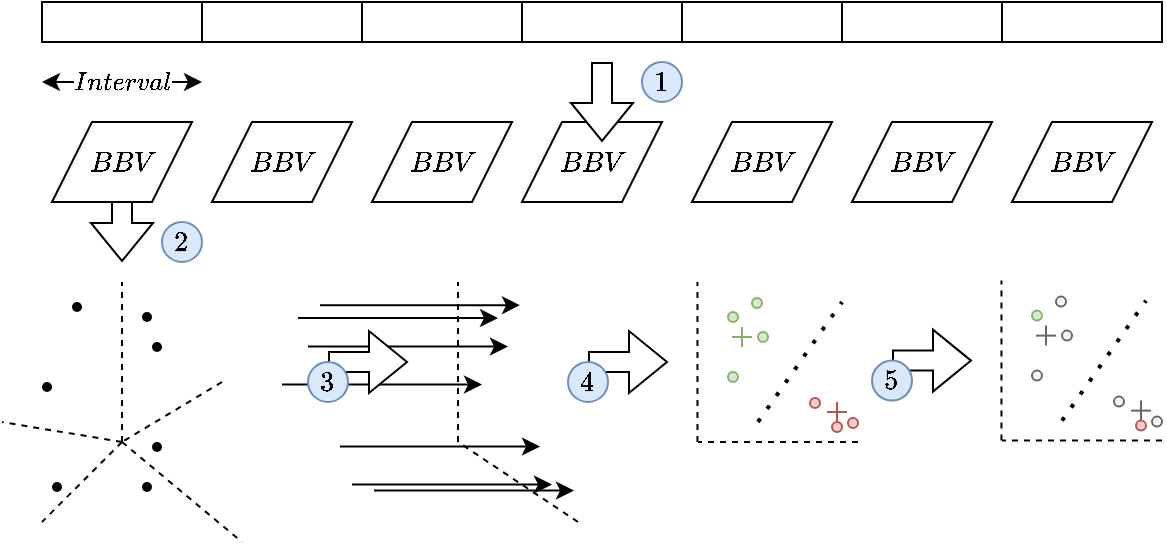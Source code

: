 <mxfile version="26.0.7">
  <diagram name="Page-1" id="cmUzDiKMSTbd_cNTvIq2">
    <mxGraphModel dx="619" dy="459" grid="1" gridSize="10" guides="1" tooltips="1" connect="1" arrows="1" fold="1" page="1" pageScale="1" pageWidth="850" pageHeight="1100" math="1" shadow="0">
      <root>
        <mxCell id="0" />
        <mxCell id="1" parent="0" />
        <mxCell id="XLCITQfvv2XQwye32638-106" value="" style="endArrow=none;html=1;rounded=0;fillColor=#f5f5f5;strokeColor=#666666;" edge="1" parent="1">
          <mxGeometry width="50" height="50" relative="1" as="geometry">
            <mxPoint x="709.5" y="269.31" as="sourcePoint" />
            <mxPoint x="709.5" y="259.31" as="targetPoint" />
          </mxGeometry>
        </mxCell>
        <mxCell id="XLCITQfvv2XQwye32638-26" value="" style="shape=flexArrow;endArrow=classic;html=1;rounded=0;fillColor=default;" edge="1" parent="1">
          <mxGeometry width="50" height="50" relative="1" as="geometry">
            <mxPoint x="200" y="150" as="sourcePoint" />
            <mxPoint x="200" y="190" as="targetPoint" />
          </mxGeometry>
        </mxCell>
        <mxCell id="XLCITQfvv2XQwye32638-27" value="$$2$$" style="ellipse;whiteSpace=wrap;html=1;aspect=fixed;fillColor=#dae8fc;strokeColor=#6c8ebf;" vertex="1" parent="1">
          <mxGeometry x="220" y="170" width="20" height="20" as="geometry" />
        </mxCell>
        <mxCell id="XLCITQfvv2XQwye32638-4" value="" style="rounded=0;whiteSpace=wrap;html=1;" vertex="1" parent="1">
          <mxGeometry x="160" y="60" width="80" height="20" as="geometry" />
        </mxCell>
        <mxCell id="XLCITQfvv2XQwye32638-8" value="" style="rounded=0;whiteSpace=wrap;html=1;" vertex="1" parent="1">
          <mxGeometry x="240" y="60" width="80" height="20" as="geometry" />
        </mxCell>
        <mxCell id="XLCITQfvv2XQwye32638-9" value="" style="rounded=0;whiteSpace=wrap;html=1;" vertex="1" parent="1">
          <mxGeometry x="320" y="60" width="80" height="20" as="geometry" />
        </mxCell>
        <mxCell id="XLCITQfvv2XQwye32638-10" value="" style="rounded=0;whiteSpace=wrap;html=1;" vertex="1" parent="1">
          <mxGeometry x="400" y="60" width="80" height="20" as="geometry" />
        </mxCell>
        <mxCell id="XLCITQfvv2XQwye32638-11" value="" style="rounded=0;whiteSpace=wrap;html=1;" vertex="1" parent="1">
          <mxGeometry x="480" y="60" width="80" height="20" as="geometry" />
        </mxCell>
        <mxCell id="XLCITQfvv2XQwye32638-12" value="" style="rounded=0;whiteSpace=wrap;html=1;" vertex="1" parent="1">
          <mxGeometry x="560" y="60" width="80" height="20" as="geometry" />
        </mxCell>
        <mxCell id="XLCITQfvv2XQwye32638-13" value="" style="rounded=0;whiteSpace=wrap;html=1;" vertex="1" parent="1">
          <mxGeometry x="640" y="60" width="80" height="20" as="geometry" />
        </mxCell>
        <mxCell id="XLCITQfvv2XQwye32638-14" value="$$Interval$$" style="endArrow=classic;startArrow=classic;html=1;rounded=0;" edge="1" parent="1">
          <mxGeometry width="50" height="50" relative="1" as="geometry">
            <mxPoint x="160" y="100" as="sourcePoint" />
            <mxPoint x="240" y="100" as="targetPoint" />
          </mxGeometry>
        </mxCell>
        <mxCell id="XLCITQfvv2XQwye32638-17" value="$$BBV$$" style="shape=parallelogram;perimeter=parallelogramPerimeter;whiteSpace=wrap;html=1;fixedSize=1;" vertex="1" parent="1">
          <mxGeometry x="165" y="120" width="70" height="40" as="geometry" />
        </mxCell>
        <mxCell id="XLCITQfvv2XQwye32638-18" value="$$BBV$$" style="shape=parallelogram;perimeter=parallelogramPerimeter;whiteSpace=wrap;html=1;fixedSize=1;" vertex="1" parent="1">
          <mxGeometry x="245" y="120" width="70" height="40" as="geometry" />
        </mxCell>
        <mxCell id="XLCITQfvv2XQwye32638-19" value="$$BBV$$" style="shape=parallelogram;perimeter=parallelogramPerimeter;whiteSpace=wrap;html=1;fixedSize=1;" vertex="1" parent="1">
          <mxGeometry x="325" y="120" width="70" height="40" as="geometry" />
        </mxCell>
        <mxCell id="XLCITQfvv2XQwye32638-20" value="$$BBV$$" style="shape=parallelogram;perimeter=parallelogramPerimeter;whiteSpace=wrap;html=1;fixedSize=1;" vertex="1" parent="1">
          <mxGeometry x="400" y="120" width="70" height="40" as="geometry" />
        </mxCell>
        <mxCell id="XLCITQfvv2XQwye32638-15" value="" style="shape=flexArrow;endArrow=classic;html=1;rounded=0;fillColor=default;" edge="1" parent="1">
          <mxGeometry width="50" height="50" relative="1" as="geometry">
            <mxPoint x="440" y="90" as="sourcePoint" />
            <mxPoint x="440" y="130" as="targetPoint" />
          </mxGeometry>
        </mxCell>
        <mxCell id="XLCITQfvv2XQwye32638-21" value="$$BBV$$" style="shape=parallelogram;perimeter=parallelogramPerimeter;whiteSpace=wrap;html=1;fixedSize=1;" vertex="1" parent="1">
          <mxGeometry x="485" y="120" width="70" height="40" as="geometry" />
        </mxCell>
        <mxCell id="XLCITQfvv2XQwye32638-22" value="$$BBV$$" style="shape=parallelogram;perimeter=parallelogramPerimeter;whiteSpace=wrap;html=1;fixedSize=1;" vertex="1" parent="1">
          <mxGeometry x="565" y="120" width="70" height="40" as="geometry" />
        </mxCell>
        <mxCell id="XLCITQfvv2XQwye32638-23" value="$$BBV$$" style="shape=parallelogram;perimeter=parallelogramPerimeter;whiteSpace=wrap;html=1;fixedSize=1;" vertex="1" parent="1">
          <mxGeometry x="645" y="120" width="70" height="40" as="geometry" />
        </mxCell>
        <mxCell id="XLCITQfvv2XQwye32638-24" value="$$1$$" style="ellipse;whiteSpace=wrap;html=1;aspect=fixed;fillColor=#dae8fc;strokeColor=#6c8ebf;" vertex="1" parent="1">
          <mxGeometry x="460" y="90" width="20" height="20" as="geometry" />
        </mxCell>
        <mxCell id="XLCITQfvv2XQwye32638-29" value="" style="endArrow=none;dashed=1;html=1;rounded=0;" edge="1" parent="1">
          <mxGeometry width="50" height="50" relative="1" as="geometry">
            <mxPoint x="200" y="280" as="sourcePoint" />
            <mxPoint x="200" y="200" as="targetPoint" />
          </mxGeometry>
        </mxCell>
        <mxCell id="XLCITQfvv2XQwye32638-30" value="" style="endArrow=none;dashed=1;html=1;rounded=0;" edge="1" parent="1">
          <mxGeometry width="50" height="50" relative="1" as="geometry">
            <mxPoint x="200" y="280" as="sourcePoint" />
            <mxPoint x="160" y="320" as="targetPoint" />
          </mxGeometry>
        </mxCell>
        <mxCell id="XLCITQfvv2XQwye32638-31" value="" style="endArrow=none;dashed=1;html=1;rounded=0;" edge="1" parent="1">
          <mxGeometry width="50" height="50" relative="1" as="geometry">
            <mxPoint x="200" y="280" as="sourcePoint" />
            <mxPoint x="260" y="330" as="targetPoint" />
          </mxGeometry>
        </mxCell>
        <mxCell id="XLCITQfvv2XQwye32638-32" value="" style="endArrow=none;dashed=1;html=1;rounded=0;" edge="1" parent="1">
          <mxGeometry width="50" height="50" relative="1" as="geometry">
            <mxPoint x="200" y="280" as="sourcePoint" />
            <mxPoint x="140" y="270" as="targetPoint" />
          </mxGeometry>
        </mxCell>
        <mxCell id="XLCITQfvv2XQwye32638-33" value="" style="endArrow=none;dashed=1;html=1;rounded=0;" edge="1" parent="1">
          <mxGeometry width="50" height="50" relative="1" as="geometry">
            <mxPoint x="250" y="250" as="sourcePoint" />
            <mxPoint x="200" y="280" as="targetPoint" />
          </mxGeometry>
        </mxCell>
        <mxCell id="XLCITQfvv2XQwye32638-34" value="" style="ellipse;whiteSpace=wrap;html=1;strokeColor=none;fillColor=#000000;" vertex="1" parent="1">
          <mxGeometry x="175" y="210" width="5" height="5" as="geometry" />
        </mxCell>
        <mxCell id="XLCITQfvv2XQwye32638-37" value="" style="ellipse;whiteSpace=wrap;html=1;strokeColor=none;fillColor=#000000;" vertex="1" parent="1">
          <mxGeometry x="165" y="300" width="5" height="5" as="geometry" />
        </mxCell>
        <mxCell id="XLCITQfvv2XQwye32638-38" value="" style="ellipse;whiteSpace=wrap;html=1;strokeColor=none;fillColor=#000000;" vertex="1" parent="1">
          <mxGeometry x="160" y="250" width="5" height="5" as="geometry" />
        </mxCell>
        <mxCell id="XLCITQfvv2XQwye32638-39" value="" style="ellipse;whiteSpace=wrap;html=1;strokeColor=none;fillColor=#000000;" vertex="1" parent="1">
          <mxGeometry x="210" y="215" width="5" height="5" as="geometry" />
        </mxCell>
        <mxCell id="XLCITQfvv2XQwye32638-40" value="" style="ellipse;whiteSpace=wrap;html=1;strokeColor=none;fillColor=#000000;" vertex="1" parent="1">
          <mxGeometry x="215" y="230" width="5" height="5" as="geometry" />
        </mxCell>
        <mxCell id="XLCITQfvv2XQwye32638-41" value="" style="ellipse;whiteSpace=wrap;html=1;strokeColor=none;fillColor=#000000;" vertex="1" parent="1">
          <mxGeometry x="210" y="300" width="5" height="5" as="geometry" />
        </mxCell>
        <mxCell id="XLCITQfvv2XQwye32638-42" value="" style="ellipse;whiteSpace=wrap;html=1;strokeColor=none;fillColor=#000000;" vertex="1" parent="1">
          <mxGeometry x="215" y="280" width="5" height="5" as="geometry" />
        </mxCell>
        <mxCell id="XLCITQfvv2XQwye32638-45" value="" style="endArrow=none;dashed=1;html=1;rounded=0;" edge="1" parent="1">
          <mxGeometry width="50" height="50" relative="1" as="geometry">
            <mxPoint x="368" y="280" as="sourcePoint" />
            <mxPoint x="368" y="200" as="targetPoint" />
          </mxGeometry>
        </mxCell>
        <mxCell id="XLCITQfvv2XQwye32638-46" value="" style="endArrow=none;dashed=1;html=1;rounded=0;" edge="1" parent="1">
          <mxGeometry width="50" height="50" relative="1" as="geometry">
            <mxPoint x="428" y="320" as="sourcePoint" />
            <mxPoint x="368" y="280" as="targetPoint" />
          </mxGeometry>
        </mxCell>
        <mxCell id="XLCITQfvv2XQwye32638-48" value="" style="endArrow=classic;html=1;rounded=0;" edge="1" parent="1">
          <mxGeometry width="50" height="50" relative="1" as="geometry">
            <mxPoint x="288" y="218" as="sourcePoint" />
            <mxPoint x="388" y="218" as="targetPoint" />
          </mxGeometry>
        </mxCell>
        <mxCell id="XLCITQfvv2XQwye32638-49" value="" style="endArrow=classic;html=1;rounded=0;" edge="1" parent="1">
          <mxGeometry width="50" height="50" relative="1" as="geometry">
            <mxPoint x="299" y="211.6" as="sourcePoint" />
            <mxPoint x="399" y="211.6" as="targetPoint" />
          </mxGeometry>
        </mxCell>
        <mxCell id="XLCITQfvv2XQwye32638-50" value="" style="endArrow=classic;html=1;rounded=0;" edge="1" parent="1">
          <mxGeometry width="50" height="50" relative="1" as="geometry">
            <mxPoint x="293" y="232.3" as="sourcePoint" />
            <mxPoint x="393" y="232.3" as="targetPoint" />
          </mxGeometry>
        </mxCell>
        <mxCell id="XLCITQfvv2XQwye32638-51" value="" style="endArrow=classic;html=1;rounded=0;" edge="1" parent="1">
          <mxGeometry width="50" height="50" relative="1" as="geometry">
            <mxPoint x="280" y="251.3" as="sourcePoint" />
            <mxPoint x="380" y="251.3" as="targetPoint" />
          </mxGeometry>
        </mxCell>
        <mxCell id="XLCITQfvv2XQwye32638-52" value="" style="endArrow=classic;html=1;rounded=0;" edge="1" parent="1">
          <mxGeometry width="50" height="50" relative="1" as="geometry">
            <mxPoint x="309" y="282.28" as="sourcePoint" />
            <mxPoint x="409" y="282.28" as="targetPoint" />
          </mxGeometry>
        </mxCell>
        <mxCell id="XLCITQfvv2XQwye32638-53" value="" style="endArrow=classic;html=1;rounded=0;" edge="1" parent="1">
          <mxGeometry width="50" height="50" relative="1" as="geometry">
            <mxPoint x="315" y="301.28" as="sourcePoint" />
            <mxPoint x="415" y="301.28" as="targetPoint" />
          </mxGeometry>
        </mxCell>
        <mxCell id="XLCITQfvv2XQwye32638-54" value="" style="endArrow=classic;html=1;rounded=0;" edge="1" parent="1">
          <mxGeometry width="50" height="50" relative="1" as="geometry">
            <mxPoint x="326" y="304.28" as="sourcePoint" />
            <mxPoint x="426" y="304.28" as="targetPoint" />
          </mxGeometry>
        </mxCell>
        <mxCell id="XLCITQfvv2XQwye32638-55" value="" style="shape=flexArrow;endArrow=classic;html=1;rounded=0;fillColor=default;" edge="1" parent="1">
          <mxGeometry width="50" height="50" relative="1" as="geometry">
            <mxPoint x="302.996" y="240.0" as="sourcePoint" />
            <mxPoint x="343" y="240" as="targetPoint" />
          </mxGeometry>
        </mxCell>
        <mxCell id="XLCITQfvv2XQwye32638-56" value="$$3$$" style="ellipse;whiteSpace=wrap;html=1;aspect=fixed;fillColor=#dae8fc;strokeColor=#6c8ebf;" vertex="1" parent="1">
          <mxGeometry x="293" y="240" width="20" height="20" as="geometry" />
        </mxCell>
        <mxCell id="XLCITQfvv2XQwye32638-58" value="" style="endArrow=none;dashed=1;html=1;rounded=0;" edge="1" parent="1">
          <mxGeometry width="50" height="50" relative="1" as="geometry">
            <mxPoint x="487.73" y="280" as="sourcePoint" />
            <mxPoint x="487.73" y="200" as="targetPoint" />
          </mxGeometry>
        </mxCell>
        <mxCell id="XLCITQfvv2XQwye32638-59" value="" style="endArrow=none;dashed=1;html=1;rounded=0;" edge="1" parent="1">
          <mxGeometry width="50" height="50" relative="1" as="geometry">
            <mxPoint x="568" y="280" as="sourcePoint" />
            <mxPoint x="488" y="280" as="targetPoint" />
          </mxGeometry>
        </mxCell>
        <mxCell id="XLCITQfvv2XQwye32638-60" value="" style="ellipse;whiteSpace=wrap;html=1;strokeColor=#82b366;fillColor=#d5e8d4;" vertex="1" parent="1">
          <mxGeometry x="515" y="208" width="5" height="5" as="geometry" />
        </mxCell>
        <mxCell id="XLCITQfvv2XQwye32638-61" value="" style="ellipse;whiteSpace=wrap;html=1;strokeColor=#82b366;fillColor=#d5e8d4;" vertex="1" parent="1">
          <mxGeometry x="503" y="215" width="5" height="5" as="geometry" />
        </mxCell>
        <mxCell id="XLCITQfvv2XQwye32638-62" value="" style="ellipse;whiteSpace=wrap;html=1;strokeColor=#82b366;fillColor=#d5e8d4;" vertex="1" parent="1">
          <mxGeometry x="518" y="225" width="5" height="5" as="geometry" />
        </mxCell>
        <mxCell id="XLCITQfvv2XQwye32638-63" value="" style="ellipse;whiteSpace=wrap;html=1;strokeColor=#82b366;fillColor=#d5e8d4;" vertex="1" parent="1">
          <mxGeometry x="503" y="245" width="5" height="5" as="geometry" />
        </mxCell>
        <mxCell id="XLCITQfvv2XQwye32638-64" value="" style="ellipse;whiteSpace=wrap;html=1;strokeColor=#b85450;fillColor=#f8cecc;" vertex="1" parent="1">
          <mxGeometry x="544" y="258" width="5" height="5" as="geometry" />
        </mxCell>
        <mxCell id="XLCITQfvv2XQwye32638-65" value="" style="ellipse;whiteSpace=wrap;html=1;strokeColor=#b85450;fillColor=#f8cecc;" vertex="1" parent="1">
          <mxGeometry x="555" y="270" width="5" height="5" as="geometry" />
        </mxCell>
        <mxCell id="XLCITQfvv2XQwye32638-66" value="" style="ellipse;whiteSpace=wrap;html=1;strokeColor=#b85450;fillColor=#f8cecc;" vertex="1" parent="1">
          <mxGeometry x="563" y="268" width="5" height="5" as="geometry" />
        </mxCell>
        <mxCell id="XLCITQfvv2XQwye32638-69" value="" style="endArrow=none;html=1;rounded=0;fillColor=#d5e8d4;strokeColor=#82b366;" edge="1" parent="1">
          <mxGeometry width="50" height="50" relative="1" as="geometry">
            <mxPoint x="515" y="227.5" as="sourcePoint" />
            <mxPoint x="505" y="227.5" as="targetPoint" />
          </mxGeometry>
        </mxCell>
        <mxCell id="XLCITQfvv2XQwye32638-70" value="" style="endArrow=none;html=1;rounded=0;fillColor=#d5e8d4;strokeColor=#82b366;" edge="1" parent="1">
          <mxGeometry width="50" height="50" relative="1" as="geometry">
            <mxPoint x="510" y="232.5" as="sourcePoint" />
            <mxPoint x="510" y="222.5" as="targetPoint" />
          </mxGeometry>
        </mxCell>
        <mxCell id="XLCITQfvv2XQwye32638-71" value="" style="endArrow=none;html=1;rounded=0;fillColor=#f8cecc;strokeColor=#b85450;" edge="1" parent="1">
          <mxGeometry width="50" height="50" relative="1" as="geometry">
            <mxPoint x="557.5" y="270" as="sourcePoint" />
            <mxPoint x="557.5" y="260" as="targetPoint" />
          </mxGeometry>
        </mxCell>
        <mxCell id="XLCITQfvv2XQwye32638-72" value="" style="endArrow=none;html=1;rounded=0;fillColor=#f8cecc;strokeColor=#b85450;" edge="1" parent="1">
          <mxGeometry width="50" height="50" relative="1" as="geometry">
            <mxPoint x="562.5" y="265" as="sourcePoint" />
            <mxPoint x="552.5" y="265" as="targetPoint" />
          </mxGeometry>
        </mxCell>
        <mxCell id="XLCITQfvv2XQwye32638-73" value="" style="endArrow=none;dashed=1;html=1;dashPattern=1 3;strokeWidth=2;rounded=0;" edge="1" parent="1">
          <mxGeometry width="50" height="50" relative="1" as="geometry">
            <mxPoint x="518" y="270" as="sourcePoint" />
            <mxPoint x="560" y="210" as="targetPoint" />
          </mxGeometry>
        </mxCell>
        <mxCell id="XLCITQfvv2XQwye32638-77" value="" style="shape=flexArrow;endArrow=classic;html=1;rounded=0;fillColor=default;" edge="1" parent="1">
          <mxGeometry width="50" height="50" relative="1" as="geometry">
            <mxPoint x="432.996" y="240.0" as="sourcePoint" />
            <mxPoint x="473" y="240" as="targetPoint" />
          </mxGeometry>
        </mxCell>
        <mxCell id="XLCITQfvv2XQwye32638-78" value="$$4$$" style="ellipse;whiteSpace=wrap;html=1;aspect=fixed;fillColor=#dae8fc;strokeColor=#6c8ebf;" vertex="1" parent="1">
          <mxGeometry x="423" y="240" width="20" height="20" as="geometry" />
        </mxCell>
        <mxCell id="XLCITQfvv2XQwye32638-95" value="" style="endArrow=none;dashed=1;html=1;rounded=0;" edge="1" parent="1">
          <mxGeometry width="50" height="50" relative="1" as="geometry">
            <mxPoint x="639.73" y="279.31" as="sourcePoint" />
            <mxPoint x="639.73" y="199.31" as="targetPoint" />
          </mxGeometry>
        </mxCell>
        <mxCell id="XLCITQfvv2XQwye32638-96" value="" style="endArrow=none;dashed=1;html=1;rounded=0;" edge="1" parent="1">
          <mxGeometry width="50" height="50" relative="1" as="geometry">
            <mxPoint x="720" y="279.31" as="sourcePoint" />
            <mxPoint x="640" y="279.31" as="targetPoint" />
          </mxGeometry>
        </mxCell>
        <mxCell id="XLCITQfvv2XQwye32638-97" value="" style="ellipse;whiteSpace=wrap;html=1;strokeColor=#666666;fillColor=#f5f5f5;fontColor=#333333;" vertex="1" parent="1">
          <mxGeometry x="667" y="207.31" width="5" height="5" as="geometry" />
        </mxCell>
        <mxCell id="XLCITQfvv2XQwye32638-98" value="" style="ellipse;whiteSpace=wrap;html=1;strokeColor=#82b366;fillColor=#d5e8d4;" vertex="1" parent="1">
          <mxGeometry x="655" y="214.31" width="5" height="5" as="geometry" />
        </mxCell>
        <mxCell id="XLCITQfvv2XQwye32638-99" value="" style="ellipse;whiteSpace=wrap;html=1;strokeColor=#666666;fillColor=#f5f5f5;fontColor=#333333;" vertex="1" parent="1">
          <mxGeometry x="670" y="224.31" width="5" height="5" as="geometry" />
        </mxCell>
        <mxCell id="XLCITQfvv2XQwye32638-100" value="" style="ellipse;whiteSpace=wrap;html=1;strokeColor=#666666;fillColor=#f5f5f5;fontColor=#333333;" vertex="1" parent="1">
          <mxGeometry x="655" y="244.31" width="5" height="5" as="geometry" />
        </mxCell>
        <mxCell id="XLCITQfvv2XQwye32638-101" value="" style="ellipse;whiteSpace=wrap;html=1;strokeColor=#666666;fillColor=#f5f5f5;fontColor=#333333;" vertex="1" parent="1">
          <mxGeometry x="696" y="257.31" width="5" height="5" as="geometry" />
        </mxCell>
        <mxCell id="XLCITQfvv2XQwye32638-102" value="" style="ellipse;whiteSpace=wrap;html=1;strokeColor=#b85450;fillColor=#f8cecc;" vertex="1" parent="1">
          <mxGeometry x="707" y="269.31" width="5" height="5" as="geometry" />
        </mxCell>
        <mxCell id="XLCITQfvv2XQwye32638-103" value="" style="ellipse;whiteSpace=wrap;html=1;strokeColor=#666666;fillColor=#f5f5f5;fontColor=#333333;" vertex="1" parent="1">
          <mxGeometry x="715" y="267.31" width="5" height="5" as="geometry" />
        </mxCell>
        <mxCell id="XLCITQfvv2XQwye32638-104" value="" style="endArrow=none;html=1;rounded=0;fillColor=#f5f5f5;strokeColor=#666666;" edge="1" parent="1">
          <mxGeometry width="50" height="50" relative="1" as="geometry">
            <mxPoint x="667" y="226.81" as="sourcePoint" />
            <mxPoint x="657" y="226.81" as="targetPoint" />
          </mxGeometry>
        </mxCell>
        <mxCell id="XLCITQfvv2XQwye32638-105" value="" style="endArrow=none;html=1;rounded=0;fillColor=#f5f5f5;strokeColor=#666666;" edge="1" parent="1">
          <mxGeometry width="50" height="50" relative="1" as="geometry">
            <mxPoint x="662" y="231.81" as="sourcePoint" />
            <mxPoint x="662" y="221.81" as="targetPoint" />
          </mxGeometry>
        </mxCell>
        <mxCell id="XLCITQfvv2XQwye32638-107" value="" style="endArrow=none;html=1;rounded=0;fillColor=#f5f5f5;strokeColor=#666666;" edge="1" parent="1">
          <mxGeometry width="50" height="50" relative="1" as="geometry">
            <mxPoint x="714.5" y="264.31" as="sourcePoint" />
            <mxPoint x="704.5" y="264.31" as="targetPoint" />
          </mxGeometry>
        </mxCell>
        <mxCell id="XLCITQfvv2XQwye32638-108" value="" style="endArrow=none;dashed=1;html=1;dashPattern=1 3;strokeWidth=2;rounded=0;" edge="1" parent="1">
          <mxGeometry width="50" height="50" relative="1" as="geometry">
            <mxPoint x="670" y="269.31" as="sourcePoint" />
            <mxPoint x="712" y="209.31" as="targetPoint" />
          </mxGeometry>
        </mxCell>
        <mxCell id="XLCITQfvv2XQwye32638-109" value="" style="shape=flexArrow;endArrow=classic;html=1;rounded=0;fillColor=default;" edge="1" parent="1">
          <mxGeometry width="50" height="50" relative="1" as="geometry">
            <mxPoint x="584.996" y="239.31" as="sourcePoint" />
            <mxPoint x="625" y="239.31" as="targetPoint" />
          </mxGeometry>
        </mxCell>
        <mxCell id="XLCITQfvv2XQwye32638-110" value="$$5$$" style="ellipse;whiteSpace=wrap;html=1;aspect=fixed;fillColor=#dae8fc;strokeColor=#6c8ebf;" vertex="1" parent="1">
          <mxGeometry x="575" y="239.31" width="20" height="20" as="geometry" />
        </mxCell>
      </root>
    </mxGraphModel>
  </diagram>
</mxfile>
